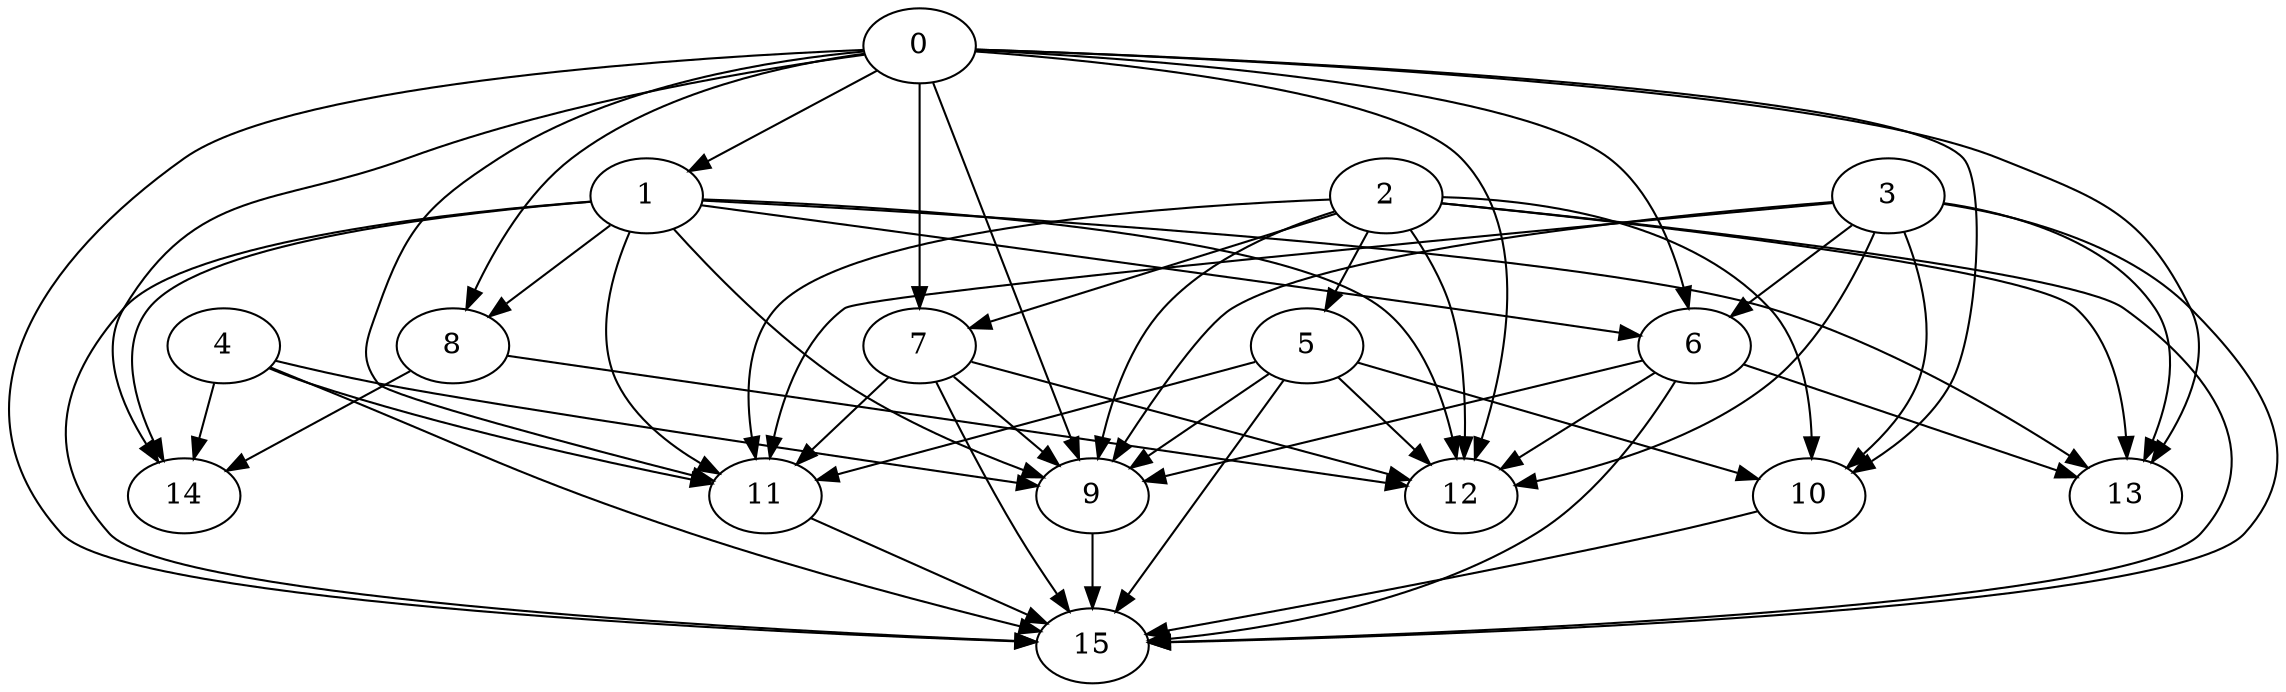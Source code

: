 digraph {
    6 -> 12;
    6 -> 15;
    4 -> 9;
    3 -> 10;
    4 -> 15;
    3 -> 13;
    5 -> 10;
    8 -> 12;
    1 -> 6;
    0 -> 8;
    0 -> 14;
    2 -> 5;
    2 -> 11;
    0 -> 11;
    1 -> 9;
    10 -> 15;
    1 -> 12;
    1 -> 15;
    3 -> 9;
    3 -> 6;
    3 -> 12;
    4 -> 14;
    4 -> 11;
    5 -> 9;
    3 -> 15;
    5 -> 12;
    0 -> 1;
    0 -> 7;
    8 -> 14;
    5 -> 15;
    0 -> 10;
    2 -> 7;
    1 -> 11;
    0 -> 13;
    2 -> 10;
    1 -> 8;
    1 -> 14;
    2 -> 13;
    7 -> 9;
    6 -> 13;
    7 -> 12;
    7 -> 15;
    3 -> 11;
    5 -> 11;
    0 -> 9;
    9 -> 15;
    0 -> 12;
    0 -> 6;
    2 -> 9;
    1 -> 13;
    0 -> 15;
    2 -> 12;
    11 -> 15;
    2 -> 15;
    7 -> 11;
    6 -> 9;
}